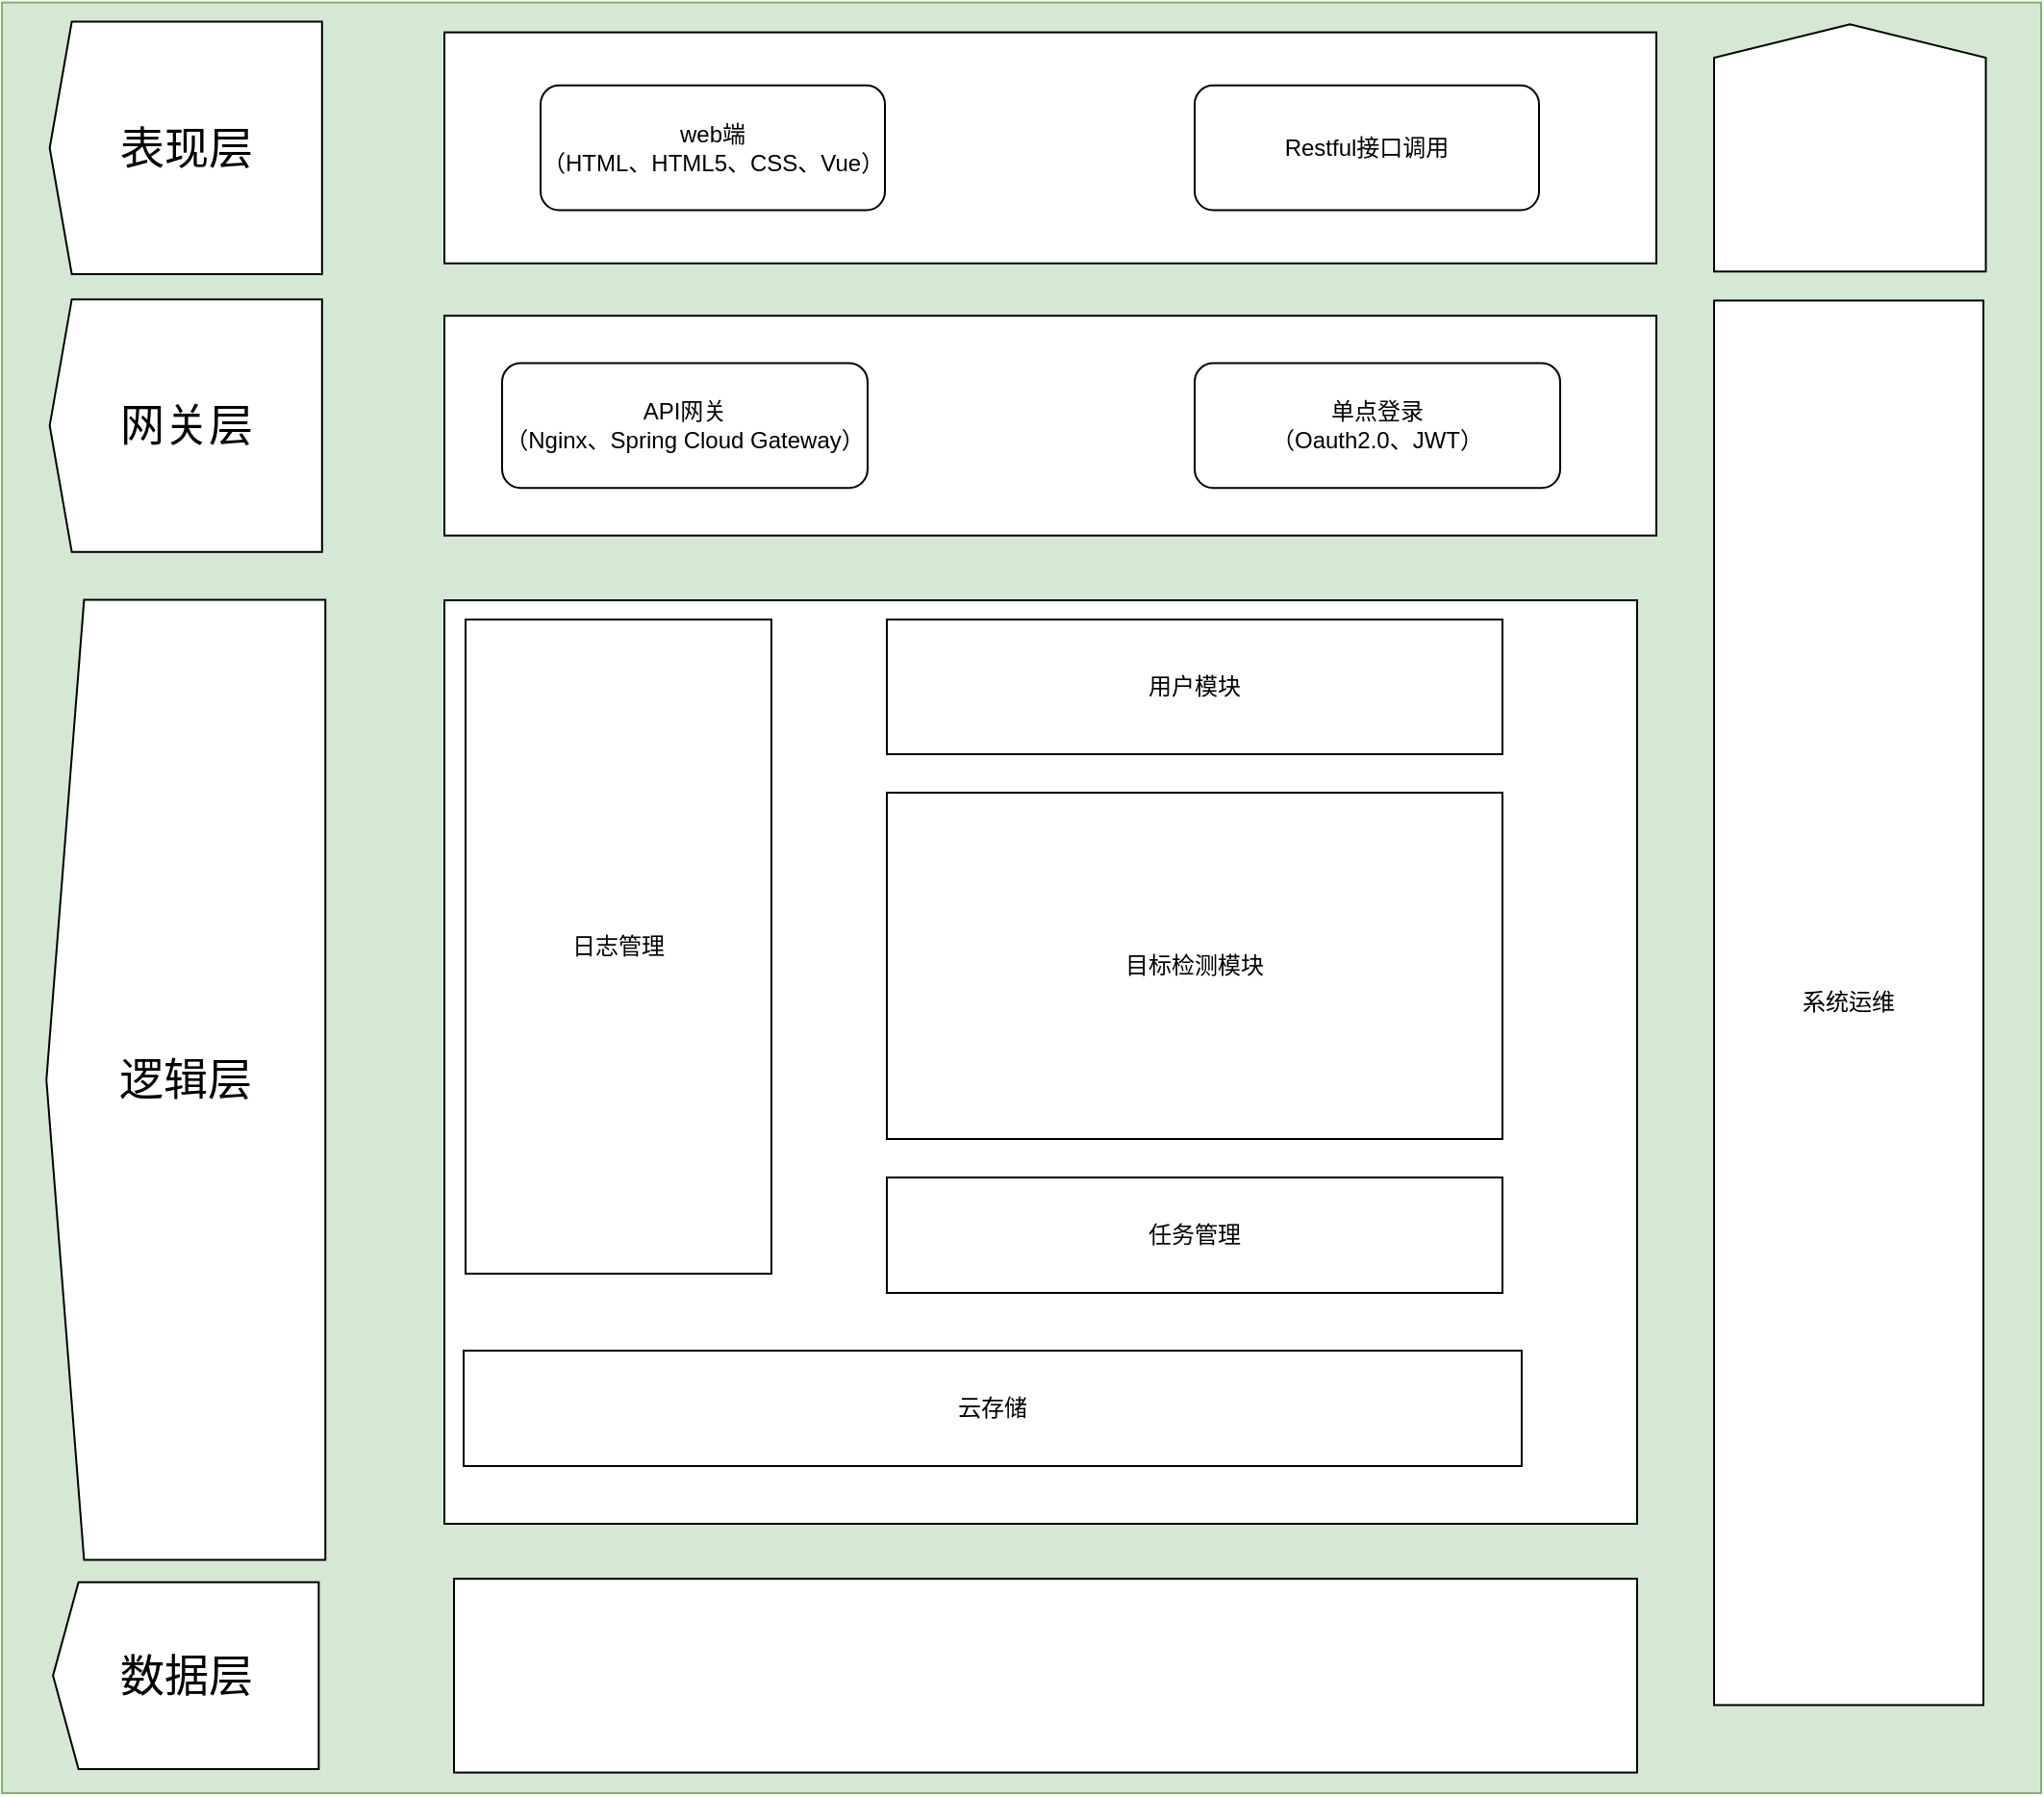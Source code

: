 <mxfile version="26.0.11">
  <diagram name="第 1 页" id="QETsFkyrZzGUOWjR-pDB">
    <mxGraphModel dx="177" dy="663" grid="1" gridSize="10" guides="1" tooltips="1" connect="1" arrows="1" fold="1" page="1" pageScale="1" pageWidth="827" pageHeight="1169" math="0" shadow="0">
      <root>
        <mxCell id="0" />
        <mxCell id="1" parent="0" />
        <mxCell id="vgMis07-Jaw84nBqVfK9-26" value="" style="rounded=0;whiteSpace=wrap;html=1;fillColor=#d5e8d4;strokeColor=#82b366;" vertex="1" parent="1">
          <mxGeometry x="1000" y="189.29" width="1060" height="930.71" as="geometry" />
        </mxCell>
        <mxCell id="vgMis07-Jaw84nBqVfK9-27" value="" style="rounded=0;whiteSpace=wrap;html=1;" vertex="1" parent="1">
          <mxGeometry x="1230" y="204.82" width="630" height="120.07" as="geometry" />
        </mxCell>
        <mxCell id="vgMis07-Jaw84nBqVfK9-28" value="" style="rounded=0;whiteSpace=wrap;html=1;" vertex="1" parent="1">
          <mxGeometry x="1230" y="352.12" width="630" height="114.22" as="geometry" />
        </mxCell>
        <mxCell id="vgMis07-Jaw84nBqVfK9-29" value="" style="rounded=0;whiteSpace=wrap;html=1;" vertex="1" parent="1">
          <mxGeometry x="1230" y="500" width="620" height="480" as="geometry" />
        </mxCell>
        <mxCell id="vgMis07-Jaw84nBqVfK9-31" value="&lt;font style=&quot;font-size: 23px;&quot;&gt;表现层&lt;/font&gt;" style="shape=offPageConnector;whiteSpace=wrap;html=1;rotation=90;size=0.081;horizontal=0;" vertex="1" parent="1">
          <mxGeometry x="1030" y="194.07" width="131.25" height="141.57" as="geometry" />
        </mxCell>
        <mxCell id="vgMis07-Jaw84nBqVfK9-32" value="&lt;span style=&quot;font-size: 23px;&quot;&gt;网关层&lt;/span&gt;" style="shape=offPageConnector;whiteSpace=wrap;html=1;rotation=90;size=0.081;horizontal=0;" vertex="1" parent="1">
          <mxGeometry x="1030" y="338.44" width="131.25" height="141.57" as="geometry" />
        </mxCell>
        <mxCell id="vgMis07-Jaw84nBqVfK9-33" value="&lt;span style=&quot;font-size: 23px;&quot;&gt;数据层&lt;/span&gt;" style="shape=offPageConnector;whiteSpace=wrap;html=1;rotation=90;size=0.096;horizontal=0;" vertex="1" parent="1">
          <mxGeometry x="1047" y="989.87" width="97.24" height="138.13" as="geometry" />
        </mxCell>
        <mxCell id="vgMis07-Jaw84nBqVfK9-34" value="" style="rounded=0;whiteSpace=wrap;html=1;" vertex="1" parent="1">
          <mxGeometry x="1235" y="1008.58" width="615" height="100.71" as="geometry" />
        </mxCell>
        <mxCell id="vgMis07-Jaw84nBqVfK9-36" value="&lt;span style=&quot;font-size: 23px;&quot;&gt;逻辑层&lt;/span&gt;" style="shape=offPageConnector;whiteSpace=wrap;html=1;rotation=90;size=0.135;horizontal=0;" vertex="1" parent="1">
          <mxGeometry x="846.12" y="676.79" width="499.01" height="145" as="geometry" />
        </mxCell>
        <mxCell id="vgMis07-Jaw84nBqVfK9-37" value="用户模块" style="rounded=0;whiteSpace=wrap;html=1;" vertex="1" parent="1">
          <mxGeometry x="1460" y="510" width="320" height="70" as="geometry" />
        </mxCell>
        <mxCell id="vgMis07-Jaw84nBqVfK9-38" value="目标检测模块" style="rounded=0;whiteSpace=wrap;html=1;" vertex="1" parent="1">
          <mxGeometry x="1460" y="600" width="320" height="180" as="geometry" />
        </mxCell>
        <mxCell id="vgMis07-Jaw84nBqVfK9-39" value="日志管理" style="rounded=0;whiteSpace=wrap;html=1;" vertex="1" parent="1">
          <mxGeometry x="1241" y="510" width="159" height="340" as="geometry" />
        </mxCell>
        <mxCell id="vgMis07-Jaw84nBqVfK9-40" value="系统运维" style="rounded=0;whiteSpace=wrap;html=1;" vertex="1" parent="1">
          <mxGeometry x="1890.01" y="344.22" width="139.99" height="730" as="geometry" />
        </mxCell>
        <mxCell id="vgMis07-Jaw84nBqVfK9-41" value="任务管理" style="rounded=0;whiteSpace=wrap;html=1;" vertex="1" parent="1">
          <mxGeometry x="1460" y="800" width="320" height="60" as="geometry" />
        </mxCell>
        <mxCell id="vgMis07-Jaw84nBqVfK9-42" value="云存储" style="rounded=0;whiteSpace=wrap;html=1;" vertex="1" parent="1">
          <mxGeometry x="1240" y="890" width="550" height="60" as="geometry" />
        </mxCell>
        <mxCell id="vgMis07-Jaw84nBqVfK9-43" value="" style="shape=offPageConnector;whiteSpace=wrap;html=1;rotation=-180;size=0.135;horizontal=1;verticalAlign=middle;align=center;" vertex="1" parent="1">
          <mxGeometry x="1890.01" y="200.63" width="141.25" height="128.44" as="geometry" />
        </mxCell>
        <mxCell id="vgMis07-Jaw84nBqVfK9-44" value="web端&lt;div&gt;（HTML、HTML5、CSS、Vue）&lt;/div&gt;" style="rounded=1;whiteSpace=wrap;html=1;" vertex="1" parent="1">
          <mxGeometry x="1280" y="232.43" width="179" height="64.85" as="geometry" />
        </mxCell>
        <mxCell id="vgMis07-Jaw84nBqVfK9-45" value="Restful接口调用" style="rounded=1;whiteSpace=wrap;html=1;" vertex="1" parent="1">
          <mxGeometry x="1620" y="232.43" width="179" height="64.85" as="geometry" />
        </mxCell>
        <mxCell id="vgMis07-Jaw84nBqVfK9-46" value="API网关&lt;div&gt;（Nginx、Spring Cloud Gateway）&lt;/div&gt;" style="rounded=1;whiteSpace=wrap;html=1;" vertex="1" parent="1">
          <mxGeometry x="1260" y="376.8" width="190" height="64.85" as="geometry" />
        </mxCell>
        <mxCell id="vgMis07-Jaw84nBqVfK9-47" value="单点登录&lt;div&gt;（Oauth2.0、JWT）&lt;/div&gt;" style="rounded=1;whiteSpace=wrap;html=1;" vertex="1" parent="1">
          <mxGeometry x="1620" y="376.8" width="190" height="64.85" as="geometry" />
        </mxCell>
      </root>
    </mxGraphModel>
  </diagram>
</mxfile>
